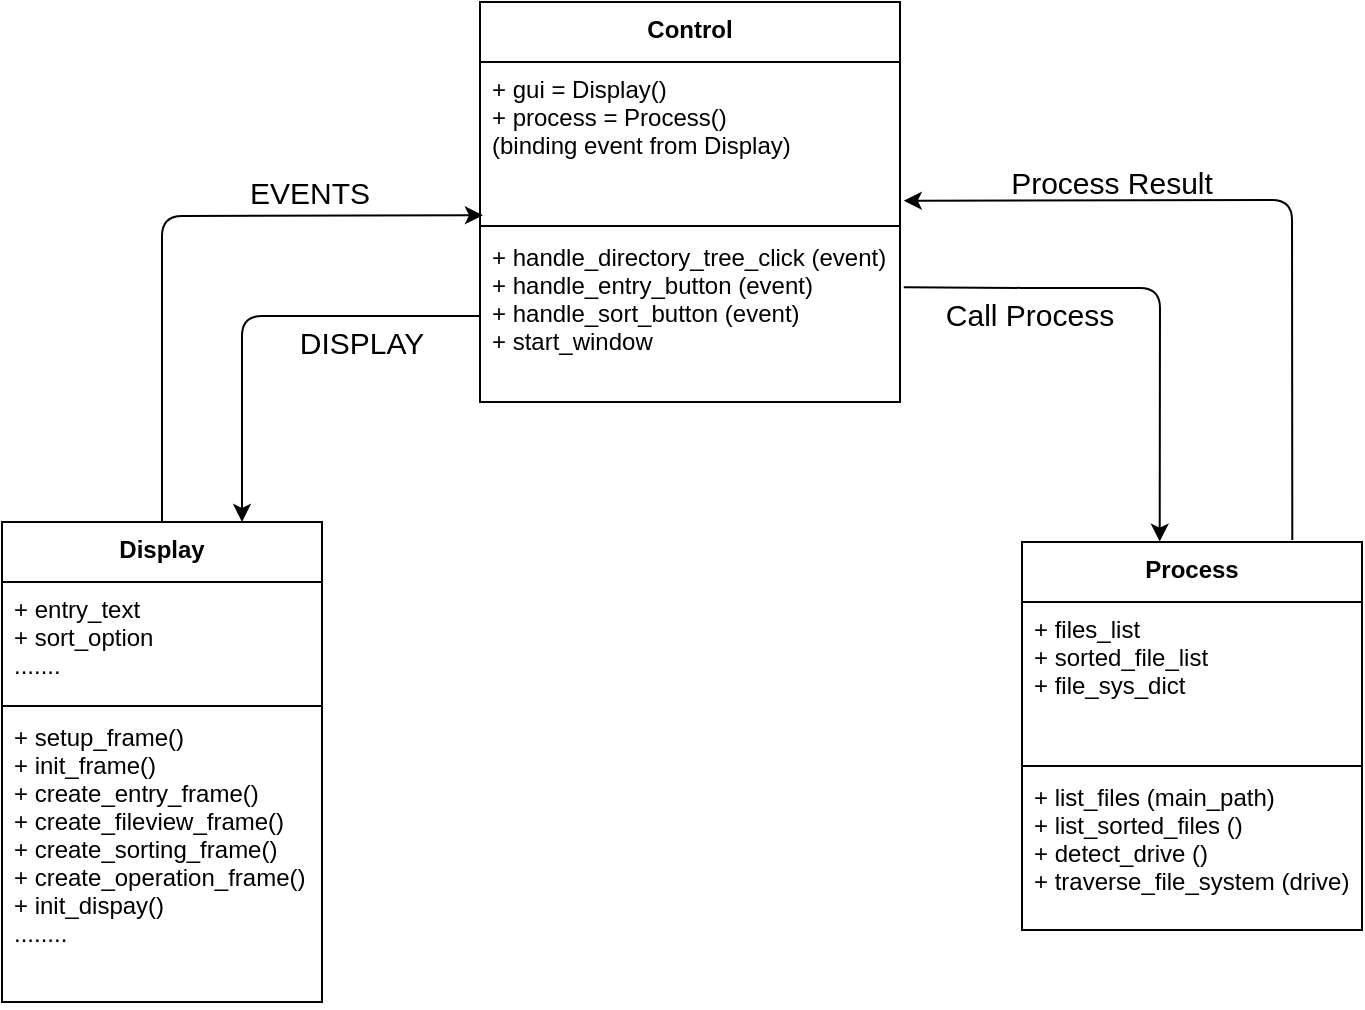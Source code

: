 <mxfile version="14.9.6" type="device"><diagram id="C5RBs43oDa-KdzZeNtuy" name="Page-1"><mxGraphModel dx="1024" dy="592" grid="1" gridSize="10" guides="1" tooltips="1" connect="1" arrows="1" fold="1" page="1" pageScale="1" pageWidth="827" pageHeight="1169" math="0" shadow="0"><root><mxCell id="WIyWlLk6GJQsqaUBKTNV-0"/><mxCell id="WIyWlLk6GJQsqaUBKTNV-1" parent="WIyWlLk6GJQsqaUBKTNV-0"/><mxCell id="3rdNyCYsaKfiJVoqthYH-16" value="Display" style="swimlane;fontStyle=1;align=center;verticalAlign=top;childLayout=stackLayout;horizontal=1;startSize=30;horizontalStack=0;resizeParent=1;resizeParentMax=0;resizeLast=0;collapsible=1;marginBottom=0;" parent="WIyWlLk6GJQsqaUBKTNV-1" vertex="1"><mxGeometry x="70" y="320" width="160" height="240" as="geometry"/></mxCell><mxCell id="3rdNyCYsaKfiJVoqthYH-17" value="+ entry_text&#10;+ sort_option&#10;......." style="text;strokeColor=none;fillColor=none;align=left;verticalAlign=top;spacingLeft=4;spacingRight=4;overflow=hidden;rotatable=0;points=[[0,0.5],[1,0.5]];portConstraint=eastwest;" parent="3rdNyCYsaKfiJVoqthYH-16" vertex="1"><mxGeometry y="30" width="160" height="60" as="geometry"/></mxCell><mxCell id="3rdNyCYsaKfiJVoqthYH-18" value="" style="line;strokeWidth=1;fillColor=none;align=left;verticalAlign=middle;spacingTop=-1;spacingLeft=3;spacingRight=3;rotatable=0;labelPosition=right;points=[];portConstraint=eastwest;" parent="3rdNyCYsaKfiJVoqthYH-16" vertex="1"><mxGeometry y="90" width="160" height="4" as="geometry"/></mxCell><mxCell id="3rdNyCYsaKfiJVoqthYH-19" value="+ setup_frame()&#10;+ init_frame()&#10;+ create_entry_frame() &#10;+ create_fileview_frame()&#10;+ create_sorting_frame()&#10;+ create_operation_frame()&#10;+ init_dispay()&#10;........" style="text;strokeColor=none;fillColor=none;align=left;verticalAlign=top;spacingLeft=4;spacingRight=4;overflow=hidden;rotatable=0;points=[[0,0.5],[1,0.5]];portConstraint=eastwest;" parent="3rdNyCYsaKfiJVoqthYH-16" vertex="1"><mxGeometry y="94" width="160" height="146" as="geometry"/></mxCell><mxCell id="sIH9YCspdz_S4T_FW289-0" value="Control" style="swimlane;fontStyle=1;align=center;verticalAlign=top;childLayout=stackLayout;horizontal=1;startSize=30;horizontalStack=0;resizeParent=1;resizeParentMax=0;resizeLast=0;collapsible=1;marginBottom=0;" vertex="1" parent="WIyWlLk6GJQsqaUBKTNV-1"><mxGeometry x="309" y="60" width="210" height="200" as="geometry"/></mxCell><mxCell id="sIH9YCspdz_S4T_FW289-1" value="+ gui = Display()&#10;+ process = Process()&#10;(binding event from Display)" style="text;strokeColor=none;fillColor=none;align=left;verticalAlign=top;spacingLeft=4;spacingRight=4;overflow=hidden;rotatable=0;points=[[0,0.5],[1,0.5]];portConstraint=eastwest;" vertex="1" parent="sIH9YCspdz_S4T_FW289-0"><mxGeometry y="30" width="210" height="80" as="geometry"/></mxCell><mxCell id="sIH9YCspdz_S4T_FW289-2" value="" style="line;strokeWidth=1;fillColor=none;align=left;verticalAlign=middle;spacingTop=-1;spacingLeft=3;spacingRight=3;rotatable=0;labelPosition=right;points=[];portConstraint=eastwest;" vertex="1" parent="sIH9YCspdz_S4T_FW289-0"><mxGeometry y="110" width="210" height="4" as="geometry"/></mxCell><mxCell id="sIH9YCspdz_S4T_FW289-3" value="+ handle_directory_tree_click (event)&#10;+ handle_entry_button (event)&#10;+ handle_sort_button (event)&#10;+ start_window " style="text;strokeColor=none;fillColor=none;align=left;verticalAlign=top;spacingLeft=4;spacingRight=4;overflow=hidden;rotatable=0;points=[[0,0.5],[1,0.5]];portConstraint=eastwest;" vertex="1" parent="sIH9YCspdz_S4T_FW289-0"><mxGeometry y="114" width="210" height="86" as="geometry"/></mxCell><mxCell id="sIH9YCspdz_S4T_FW289-4" value="Process" style="swimlane;fontStyle=1;align=center;verticalAlign=top;childLayout=stackLayout;horizontal=1;startSize=30;horizontalStack=0;resizeParent=1;resizeParentMax=0;resizeLast=0;collapsible=1;marginBottom=0;" vertex="1" parent="WIyWlLk6GJQsqaUBKTNV-1"><mxGeometry x="580" y="330" width="170" height="194" as="geometry"/></mxCell><mxCell id="sIH9YCspdz_S4T_FW289-5" value="+ files_list&#10;+ sorted_file_list&#10;+ file_sys_dict" style="text;strokeColor=none;fillColor=none;align=left;verticalAlign=top;spacingLeft=4;spacingRight=4;overflow=hidden;rotatable=0;points=[[0,0.5],[1,0.5]];portConstraint=eastwest;" vertex="1" parent="sIH9YCspdz_S4T_FW289-4"><mxGeometry y="30" width="170" height="80" as="geometry"/></mxCell><mxCell id="sIH9YCspdz_S4T_FW289-6" value="" style="line;strokeWidth=1;fillColor=none;align=left;verticalAlign=middle;spacingTop=-1;spacingLeft=3;spacingRight=3;rotatable=0;labelPosition=right;points=[];portConstraint=eastwest;" vertex="1" parent="sIH9YCspdz_S4T_FW289-4"><mxGeometry y="110" width="170" height="4" as="geometry"/></mxCell><mxCell id="sIH9YCspdz_S4T_FW289-7" value="+ list_files (main_path)&#10;+ list_sorted_files ()&#10;+ detect_drive ()&#10;+ traverse_file_system (drive)" style="text;strokeColor=none;fillColor=none;align=left;verticalAlign=top;spacingLeft=4;spacingRight=4;overflow=hidden;rotatable=0;points=[[0,0.5],[1,0.5]];portConstraint=eastwest;" vertex="1" parent="sIH9YCspdz_S4T_FW289-4"><mxGeometry y="114" width="170" height="80" as="geometry"/></mxCell><mxCell id="sIH9YCspdz_S4T_FW289-11" value="" style="endArrow=classic;html=1;exitX=0.5;exitY=0;exitDx=0;exitDy=0;entryX=0.007;entryY=0.958;entryDx=0;entryDy=0;entryPerimeter=0;" edge="1" parent="WIyWlLk6GJQsqaUBKTNV-1" source="3rdNyCYsaKfiJVoqthYH-16" target="sIH9YCspdz_S4T_FW289-1"><mxGeometry width="50" height="50" relative="1" as="geometry"><mxPoint x="390" y="330" as="sourcePoint"/><mxPoint x="440" y="280" as="targetPoint"/><Array as="points"><mxPoint x="150" y="167"/></Array></mxGeometry></mxCell><mxCell id="sIH9YCspdz_S4T_FW289-12" value="&lt;font style=&quot;font-size: 15px&quot;&gt;EVENTS&lt;/font&gt;" style="text;html=1;strokeColor=none;fillColor=none;align=center;verticalAlign=middle;whiteSpace=wrap;rounded=0;" vertex="1" parent="WIyWlLk6GJQsqaUBKTNV-1"><mxGeometry x="184" y="145" width="80" height="20" as="geometry"/></mxCell><mxCell id="sIH9YCspdz_S4T_FW289-13" value="" style="endArrow=classic;html=1;exitX=0;exitY=0.5;exitDx=0;exitDy=0;entryX=0.75;entryY=0;entryDx=0;entryDy=0;" edge="1" parent="WIyWlLk6GJQsqaUBKTNV-1" source="sIH9YCspdz_S4T_FW289-3" target="3rdNyCYsaKfiJVoqthYH-16"><mxGeometry width="50" height="50" relative="1" as="geometry"><mxPoint x="390" y="330" as="sourcePoint"/><mxPoint x="440" y="280" as="targetPoint"/><Array as="points"><mxPoint x="190" y="217"/></Array></mxGeometry></mxCell><mxCell id="sIH9YCspdz_S4T_FW289-15" value="&lt;font style=&quot;font-size: 15px&quot;&gt;DISPLAY&lt;/font&gt;" style="text;html=1;strokeColor=none;fillColor=none;align=center;verticalAlign=middle;whiteSpace=wrap;rounded=0;" vertex="1" parent="WIyWlLk6GJQsqaUBKTNV-1"><mxGeometry x="210" y="220" width="80" height="20" as="geometry"/></mxCell><mxCell id="sIH9YCspdz_S4T_FW289-16" value="" style="endArrow=classic;html=1;exitX=0.795;exitY=-0.005;exitDx=0;exitDy=0;entryX=1.009;entryY=0.867;entryDx=0;entryDy=0;entryPerimeter=0;exitPerimeter=0;" edge="1" parent="WIyWlLk6GJQsqaUBKTNV-1" source="sIH9YCspdz_S4T_FW289-4" target="sIH9YCspdz_S4T_FW289-1"><mxGeometry width="50" height="50" relative="1" as="geometry"><mxPoint x="390" y="330" as="sourcePoint"/><mxPoint x="440" y="280" as="targetPoint"/><Array as="points"><mxPoint x="715" y="159"/></Array></mxGeometry></mxCell><mxCell id="sIH9YCspdz_S4T_FW289-17" value="&lt;span style=&quot;font-size: 15px&quot;&gt;Process Result&lt;/span&gt;" style="text;html=1;strokeColor=none;fillColor=none;align=center;verticalAlign=middle;whiteSpace=wrap;rounded=0;" vertex="1" parent="WIyWlLk6GJQsqaUBKTNV-1"><mxGeometry x="560" y="140" width="130" height="20" as="geometry"/></mxCell><mxCell id="sIH9YCspdz_S4T_FW289-18" value="" style="endArrow=classic;html=1;exitX=1.009;exitY=0.333;exitDx=0;exitDy=0;exitPerimeter=0;entryX=0.405;entryY=-0.001;entryDx=0;entryDy=0;entryPerimeter=0;" edge="1" parent="WIyWlLk6GJQsqaUBKTNV-1" source="sIH9YCspdz_S4T_FW289-3" target="sIH9YCspdz_S4T_FW289-4"><mxGeometry width="50" height="50" relative="1" as="geometry"><mxPoint x="390" y="320" as="sourcePoint"/><mxPoint x="440" y="270" as="targetPoint"/><Array as="points"><mxPoint x="590" y="203"/><mxPoint x="649" y="203"/></Array></mxGeometry></mxCell><mxCell id="sIH9YCspdz_S4T_FW289-19" value="&lt;span style=&quot;font-size: 15px&quot;&gt;Call Process&lt;/span&gt;" style="text;html=1;strokeColor=none;fillColor=none;align=center;verticalAlign=middle;whiteSpace=wrap;rounded=0;" vertex="1" parent="WIyWlLk6GJQsqaUBKTNV-1"><mxGeometry x="519" y="206" width="130" height="20" as="geometry"/></mxCell></root></mxGraphModel></diagram></mxfile>